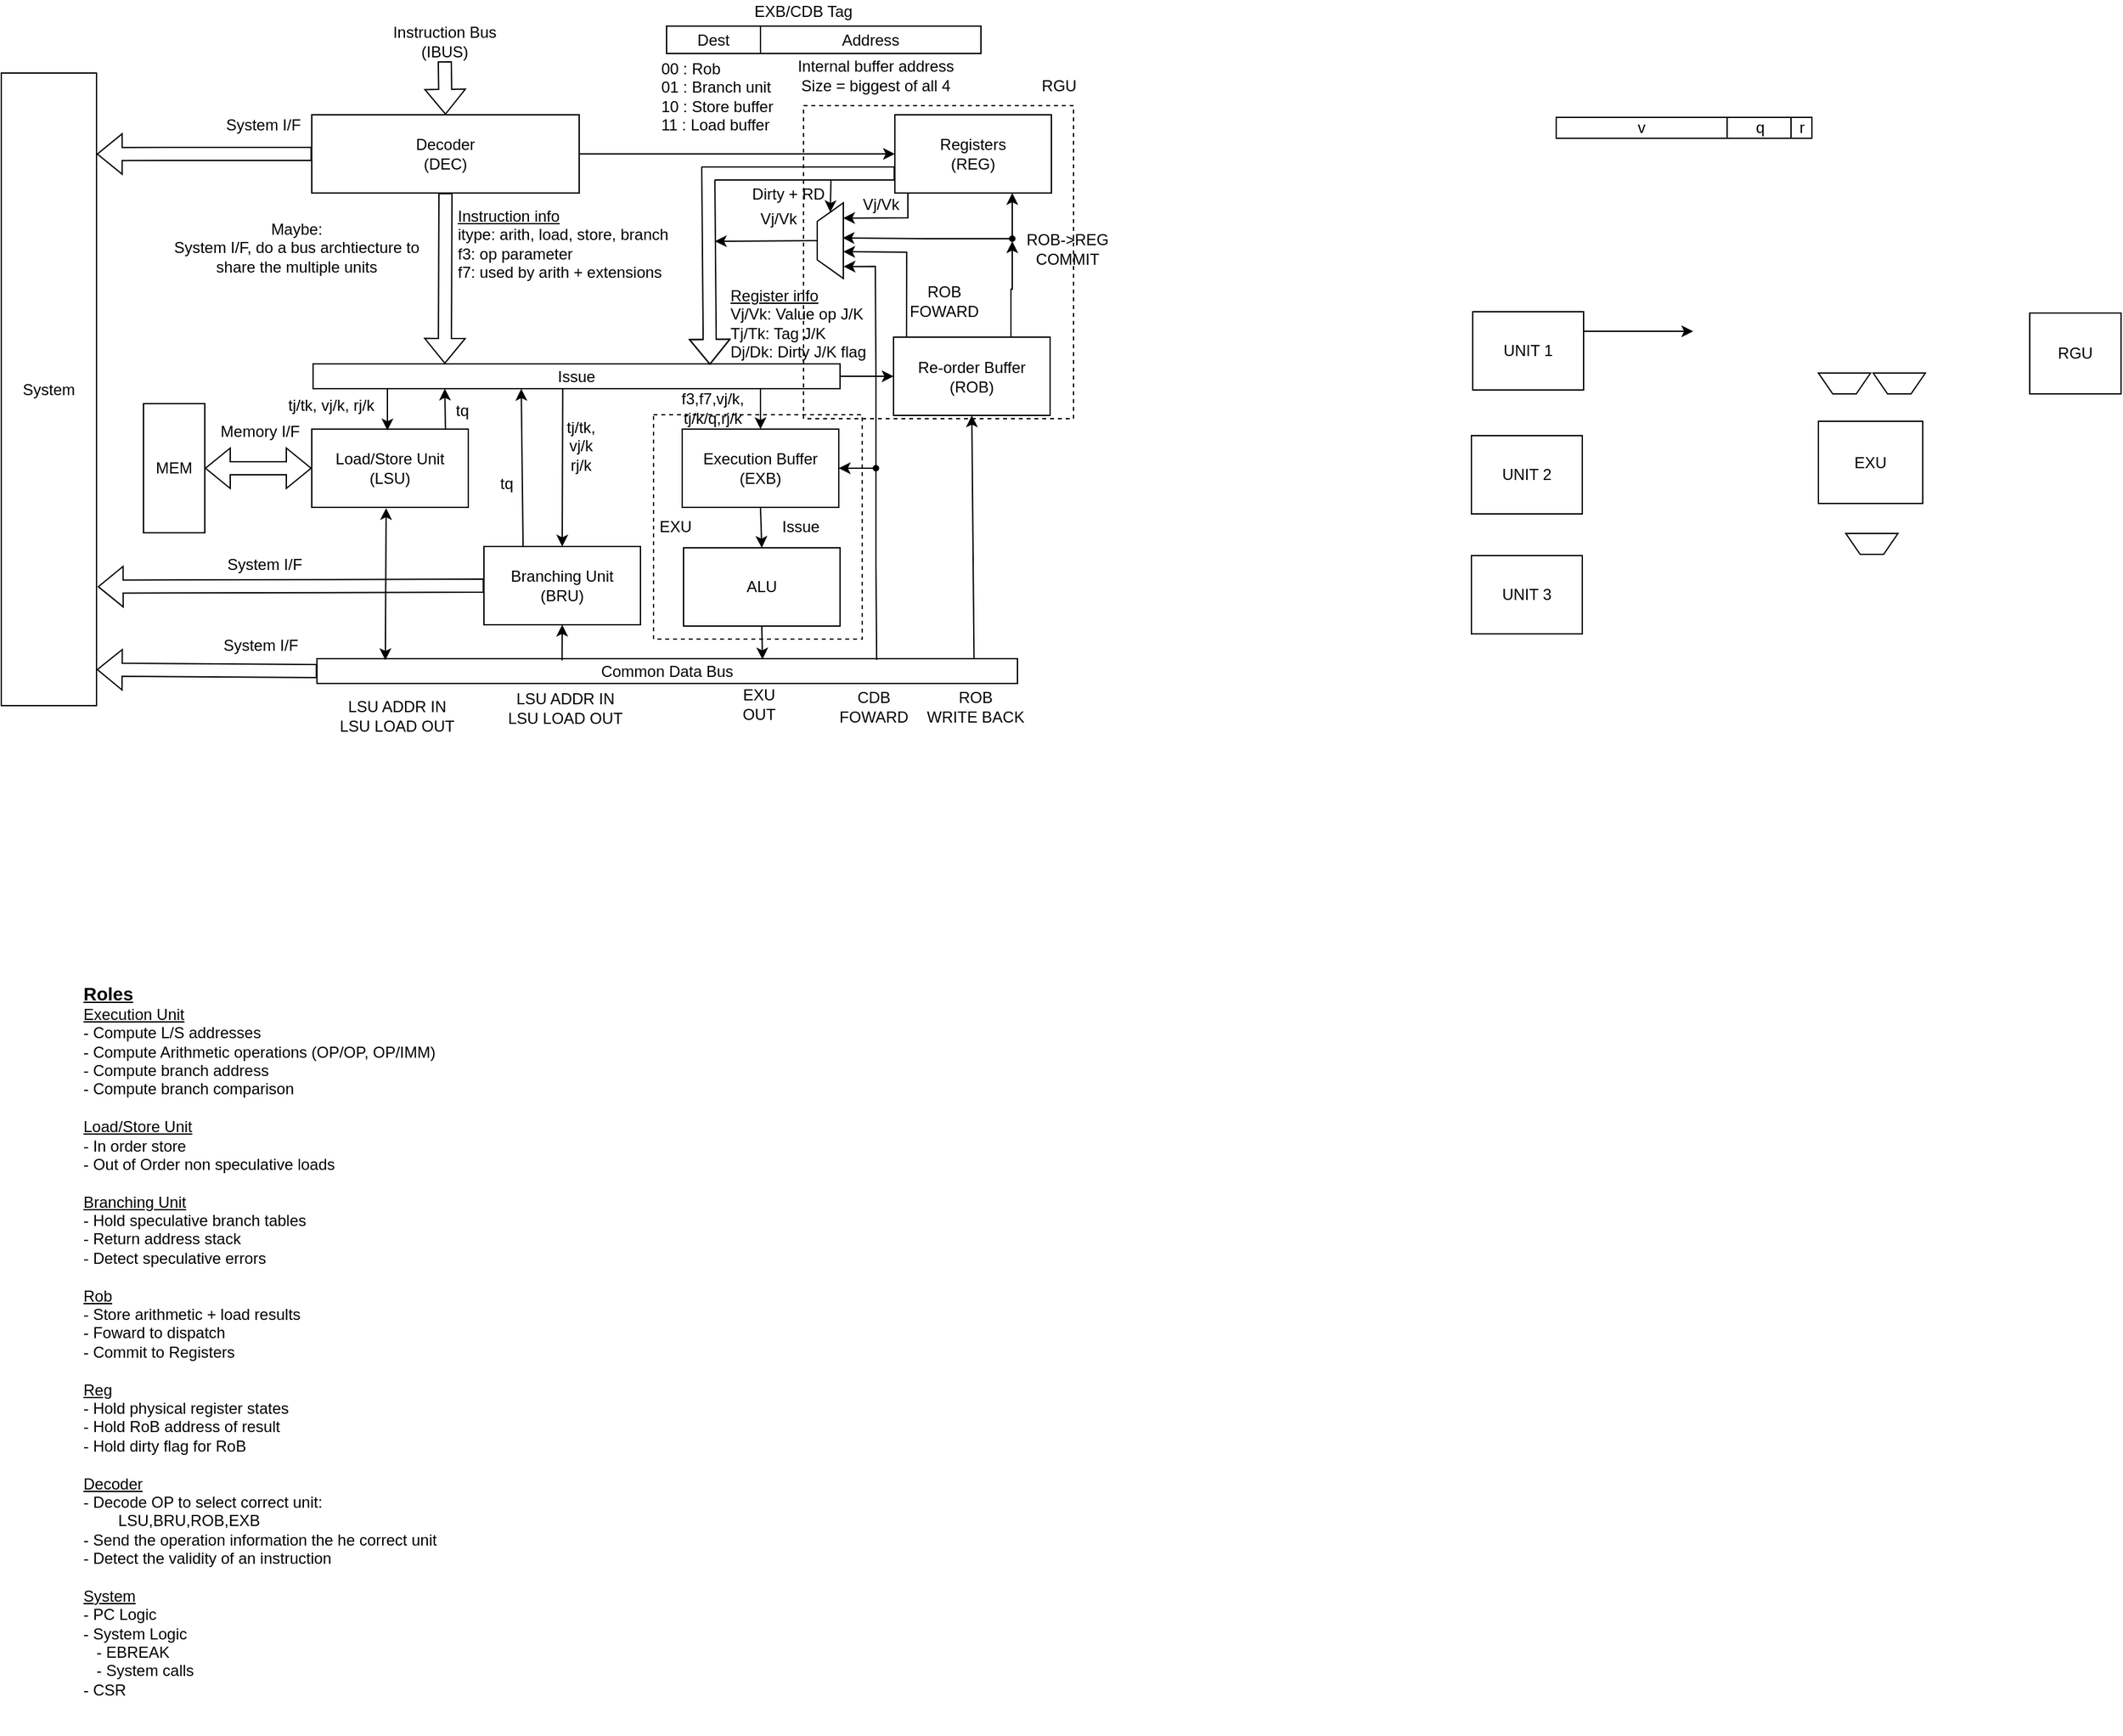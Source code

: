 <mxfile version="26.1.1">
  <diagram name="Page-1" id="hICVb3PXgQp4XZ-NFqc1">
    <mxGraphModel dx="2901" dy="1198" grid="1" gridSize="1" guides="1" tooltips="1" connect="1" arrows="1" fold="1" page="1" pageScale="1" pageWidth="827" pageHeight="1169" math="0" shadow="0">
      <root>
        <mxCell id="0" />
        <mxCell id="1" parent="0" />
        <mxCell id="ZHmpxHY_0ljdsxBPDjeW-3" value="" style="rounded=0;whiteSpace=wrap;html=1;dashed=1;fillColor=none;" parent="1" vertex="1">
          <mxGeometry x="412" y="324" width="160" height="172" as="geometry" />
        </mxCell>
        <mxCell id="N60BsP4KLaxAKNDXYo9Y-1" value="Decoder&lt;div&gt;(DEC)&lt;/div&gt;" style="rounded=0;whiteSpace=wrap;html=1;" parent="1" vertex="1">
          <mxGeometry x="150" y="94" width="205" height="60" as="geometry" />
        </mxCell>
        <mxCell id="N60BsP4KLaxAKNDXYo9Y-2" value="Load/Store Unit&lt;div&gt;(LSU)&lt;/div&gt;" style="rounded=0;whiteSpace=wrap;html=1;" parent="1" vertex="1">
          <mxGeometry x="150" y="335" width="120" height="60" as="geometry" />
        </mxCell>
        <mxCell id="N60BsP4KLaxAKNDXYo9Y-3" value="Execution Buffer&lt;div&gt;(EXB)&lt;/div&gt;" style="rounded=0;whiteSpace=wrap;html=1;" parent="1" vertex="1">
          <mxGeometry x="434" y="335" width="120" height="60" as="geometry" />
        </mxCell>
        <mxCell id="N60BsP4KLaxAKNDXYo9Y-4" value="&lt;div&gt;ALU&lt;/div&gt;" style="rounded=0;whiteSpace=wrap;html=1;" parent="1" vertex="1">
          <mxGeometry x="435" y="426" width="120" height="60" as="geometry" />
        </mxCell>
        <mxCell id="N60BsP4KLaxAKNDXYo9Y-5" value="Branching Unit&lt;div&gt;(BRU)&lt;/div&gt;" style="rounded=0;whiteSpace=wrap;html=1;" parent="1" vertex="1">
          <mxGeometry x="282" y="425" width="120" height="60" as="geometry" />
        </mxCell>
        <mxCell id="N60BsP4KLaxAKNDXYo9Y-6" value="Registers&lt;div&gt;(REG)&lt;/div&gt;" style="rounded=0;whiteSpace=wrap;html=1;" parent="1" vertex="1">
          <mxGeometry x="597" y="94" width="120" height="60" as="geometry" />
        </mxCell>
        <mxCell id="51c8BZy0nsmlWtHxJZ0q-18" style="edgeStyle=orthogonalEdgeStyle;rounded=0;orthogonalLoop=1;jettySize=auto;html=1;exitX=0.75;exitY=0;exitDx=0;exitDy=0;entryX=0.5;entryY=1;entryDx=0;entryDy=0;" parent="1" source="N60BsP4KLaxAKNDXYo9Y-7" target="51c8BZy0nsmlWtHxJZ0q-13" edge="1">
          <mxGeometry relative="1" as="geometry" />
        </mxCell>
        <mxCell id="N60BsP4KLaxAKNDXYo9Y-7" value="Re-order Buffer&lt;div&gt;(ROB)&lt;/div&gt;" style="rounded=0;whiteSpace=wrap;html=1;" parent="1" vertex="1">
          <mxGeometry x="596" y="264.5" width="120" height="60" as="geometry" />
        </mxCell>
        <mxCell id="N60BsP4KLaxAKNDXYo9Y-9" value="" style="shape=flexArrow;endArrow=classic;html=1;rounded=0;entryX=0.5;entryY=0;entryDx=0;entryDy=0;exitX=0.5;exitY=1;exitDx=0;exitDy=0;" parent="1" source="N60BsP4KLaxAKNDXYo9Y-10" target="N60BsP4KLaxAKNDXYo9Y-1" edge="1">
          <mxGeometry width="50" height="50" relative="1" as="geometry">
            <mxPoint x="279" y="28" as="sourcePoint" />
            <mxPoint x="423" y="56" as="targetPoint" />
          </mxGeometry>
        </mxCell>
        <mxCell id="N60BsP4KLaxAKNDXYo9Y-10" value="Instruction Bus (IBUS)" style="text;html=1;align=center;verticalAlign=middle;whiteSpace=wrap;rounded=0;" parent="1" vertex="1">
          <mxGeometry x="195" y="23" width="114" height="30" as="geometry" />
        </mxCell>
        <mxCell id="N60BsP4KLaxAKNDXYo9Y-12" value="ROB-&amp;gt;&lt;span style=&quot;background-color: initial;&quot;&gt;REG&lt;/span&gt;&lt;div&gt;&lt;div&gt;COMMIT&lt;/div&gt;&lt;/div&gt;" style="text;html=1;align=center;verticalAlign=middle;resizable=0;points=[];autosize=1;strokeColor=none;fillColor=none;" parent="1" vertex="1">
          <mxGeometry x="688" y="176" width="82" height="42" as="geometry" />
        </mxCell>
        <mxCell id="N60BsP4KLaxAKNDXYo9Y-17" value="" style="endArrow=classic;html=1;rounded=0;exitX=0.938;exitY=0.053;exitDx=0;exitDy=0;entryX=0.5;entryY=1;entryDx=0;entryDy=0;exitPerimeter=0;" parent="1" source="N60BsP4KLaxAKNDXYo9Y-20" target="N60BsP4KLaxAKNDXYo9Y-7" edge="1">
          <mxGeometry width="50" height="50" relative="1" as="geometry">
            <mxPoint x="687" y="434" as="sourcePoint" />
            <mxPoint x="737" y="384" as="targetPoint" />
          </mxGeometry>
        </mxCell>
        <mxCell id="N60BsP4KLaxAKNDXYo9Y-18" value="" style="endArrow=classic;html=1;rounded=0;exitX=0.5;exitY=1;exitDx=0;exitDy=0;entryX=0.5;entryY=0;entryDx=0;entryDy=0;" parent="1" source="N60BsP4KLaxAKNDXYo9Y-3" target="N60BsP4KLaxAKNDXYo9Y-4" edge="1">
          <mxGeometry width="50" height="50" relative="1" as="geometry">
            <mxPoint x="468" y="388" as="sourcePoint" />
            <mxPoint x="518" y="338" as="targetPoint" />
          </mxGeometry>
        </mxCell>
        <mxCell id="N60BsP4KLaxAKNDXYo9Y-20" value="Common Data Bus" style="rounded=0;whiteSpace=wrap;html=1;" parent="1" vertex="1">
          <mxGeometry x="154" y="511" width="537" height="19" as="geometry" />
        </mxCell>
        <mxCell id="N60BsP4KLaxAKNDXYo9Y-21" value="" style="endArrow=classic;html=1;rounded=0;exitX=0.5;exitY=1;exitDx=0;exitDy=0;entryX=0.636;entryY=0.029;entryDx=0;entryDy=0;entryPerimeter=0;" parent="1" source="N60BsP4KLaxAKNDXYo9Y-4" target="N60BsP4KLaxAKNDXYo9Y-20" edge="1">
          <mxGeometry width="50" height="50" relative="1" as="geometry">
            <mxPoint x="449" y="516" as="sourcePoint" />
            <mxPoint x="499" y="466" as="targetPoint" />
          </mxGeometry>
        </mxCell>
        <mxCell id="N60BsP4KLaxAKNDXYo9Y-24" value="" style="endArrow=classic;startArrow=classic;html=1;rounded=0;exitX=0.475;exitY=1.01;exitDx=0;exitDy=0;exitPerimeter=0;entryX=0.349;entryY=0.058;entryDx=0;entryDy=0;entryPerimeter=0;" parent="1" source="N60BsP4KLaxAKNDXYo9Y-2" edge="1">
          <mxGeometry width="50" height="50" relative="1" as="geometry">
            <mxPoint x="95" y="519" as="sourcePoint" />
            <mxPoint x="206.413" y="512.102" as="targetPoint" />
          </mxGeometry>
        </mxCell>
        <mxCell id="N60BsP4KLaxAKNDXYo9Y-25" value="" style="endArrow=classic;html=1;rounded=0;exitX=0.083;exitY=-0.003;exitDx=0;exitDy=0;entryX=0.45;entryY=1.044;entryDx=0;entryDy=0;entryPerimeter=0;exitPerimeter=0;" parent="1" source="N60BsP4KLaxAKNDXYo9Y-7" edge="1">
          <mxGeometry width="50" height="50" relative="1" as="geometry">
            <mxPoint x="607.51" y="265.64" as="sourcePoint" />
            <mxPoint x="557.49" y="199.0" as="targetPoint" />
            <Array as="points">
              <mxPoint x="606.11" y="199.4" />
            </Array>
          </mxGeometry>
        </mxCell>
        <mxCell id="N60BsP4KLaxAKNDXYo9Y-29" value="" style="verticalLabelPosition=middle;verticalAlign=middle;html=1;shape=trapezoid;perimeter=trapezoidPerimeter;whiteSpace=wrap;size=0.246;arcSize=10;flipV=1;labelPosition=center;align=center;rotation=90;" parent="1" vertex="1">
          <mxGeometry x="518.5" y="180.5" width="58" height="20" as="geometry" />
        </mxCell>
        <mxCell id="N60BsP4KLaxAKNDXYo9Y-41" value="" style="endArrow=classic;html=1;rounded=0;entryX=0.202;entryY=0.995;entryDx=0;entryDy=0;entryPerimeter=0;exitX=0.083;exitY=1.004;exitDx=0;exitDy=0;exitPerimeter=0;" parent="1" source="N60BsP4KLaxAKNDXYo9Y-6" target="N60BsP4KLaxAKNDXYo9Y-29" edge="1">
          <mxGeometry width="50" height="50" relative="1" as="geometry">
            <mxPoint x="607" y="155" as="sourcePoint" />
            <mxPoint x="543" y="209" as="targetPoint" />
            <Array as="points">
              <mxPoint x="607" y="173" />
            </Array>
          </mxGeometry>
        </mxCell>
        <mxCell id="N60BsP4KLaxAKNDXYo9Y-42" value="" style="endArrow=classic;html=1;rounded=0;exitX=1;exitY=0.5;exitDx=0;exitDy=0;entryX=0;entryY=0.5;entryDx=0;entryDy=0;" parent="1" source="N60BsP4KLaxAKNDXYo9Y-1" target="N60BsP4KLaxAKNDXYo9Y-6" edge="1">
          <mxGeometry width="50" height="50" relative="1" as="geometry">
            <mxPoint x="374" y="193" as="sourcePoint" />
            <mxPoint x="424" y="143" as="targetPoint" />
          </mxGeometry>
        </mxCell>
        <mxCell id="zuAOiJDoNJujF5NY3xr4-8" style="edgeStyle=orthogonalEdgeStyle;rounded=0;orthogonalLoop=1;jettySize=auto;html=1;entryX=0;entryY=0.5;entryDx=0;entryDy=0;" parent="1" source="N60BsP4KLaxAKNDXYo9Y-45" target="N60BsP4KLaxAKNDXYo9Y-7" edge="1">
          <mxGeometry relative="1" as="geometry" />
        </mxCell>
        <mxCell id="N60BsP4KLaxAKNDXYo9Y-45" value="Issue" style="rounded=0;whiteSpace=wrap;html=1;" parent="1" vertex="1">
          <mxGeometry x="151" y="285" width="404" height="19" as="geometry" />
        </mxCell>
        <mxCell id="N60BsP4KLaxAKNDXYo9Y-46" value="" style="shape=flexArrow;endArrow=classic;html=1;rounded=0;exitX=0.5;exitY=1;exitDx=0;exitDy=0;entryX=0.25;entryY=0;entryDx=0;entryDy=0;" parent="1" source="N60BsP4KLaxAKNDXYo9Y-1" target="N60BsP4KLaxAKNDXYo9Y-45" edge="1">
          <mxGeometry width="50" height="50" relative="1" as="geometry">
            <mxPoint x="387" y="156" as="sourcePoint" />
            <mxPoint x="387" y="211" as="targetPoint" />
          </mxGeometry>
        </mxCell>
        <mxCell id="N60BsP4KLaxAKNDXYo9Y-49" value="" style="endArrow=classic;html=1;rounded=0;exitX=0.104;exitY=0.018;exitDx=0;exitDy=0;exitPerimeter=0;entryX=0.5;entryY=1;entryDx=0;entryDy=0;" parent="1" target="N60BsP4KLaxAKNDXYo9Y-5" edge="1">
          <mxGeometry width="50" height="50" relative="1" as="geometry">
            <mxPoint x="341.848" y="512.312" as="sourcePoint" />
            <mxPoint x="323" y="465.97" as="targetPoint" />
          </mxGeometry>
        </mxCell>
        <mxCell id="N60BsP4KLaxAKNDXYo9Y-53" value="ROB&lt;div&gt;FOWARD&lt;/div&gt;" style="text;html=1;align=center;verticalAlign=middle;whiteSpace=wrap;rounded=0;" parent="1" vertex="1">
          <mxGeometry x="605" y="222" width="60" height="30" as="geometry" />
        </mxCell>
        <mxCell id="N60BsP4KLaxAKNDXYo9Y-54" value="Vj/Vk" style="text;html=1;align=center;verticalAlign=middle;whiteSpace=wrap;rounded=0;" parent="1" vertex="1">
          <mxGeometry x="571" y="153" width="31" height="20" as="geometry" />
        </mxCell>
        <mxCell id="N60BsP4KLaxAKNDXYo9Y-59" value="" style="endArrow=classic;html=1;rounded=0;entryX=0.5;entryY=0;entryDx=0;entryDy=0;exitX=0.147;exitY=0.949;exitDx=0;exitDy=0;exitPerimeter=0;" parent="1" target="N60BsP4KLaxAKNDXYo9Y-5" edge="1">
          <mxGeometry width="50" height="50" relative="1" as="geometry">
            <mxPoint x="342.388" y="304.001" as="sourcePoint" />
            <mxPoint x="337" y="299.97" as="targetPoint" />
          </mxGeometry>
        </mxCell>
        <mxCell id="N60BsP4KLaxAKNDXYo9Y-60" value="" style="endArrow=classic;html=1;rounded=0;entryX=0.5;entryY=0;entryDx=0;entryDy=0;exitX=0.147;exitY=0.949;exitDx=0;exitDy=0;exitPerimeter=0;" parent="1" edge="1">
          <mxGeometry width="50" height="50" relative="1" as="geometry">
            <mxPoint x="208" y="304" as="sourcePoint" />
            <mxPoint x="208" y="336" as="targetPoint" />
          </mxGeometry>
        </mxCell>
        <mxCell id="N60BsP4KLaxAKNDXYo9Y-61" value="" style="endArrow=classic;html=1;rounded=0;entryX=0.5;entryY=0;entryDx=0;entryDy=0;exitX=0.849;exitY=1.02;exitDx=0;exitDy=0;exitPerimeter=0;" parent="1" source="N60BsP4KLaxAKNDXYo9Y-45" target="N60BsP4KLaxAKNDXYo9Y-3" edge="1">
          <mxGeometry width="50" height="50" relative="1" as="geometry">
            <mxPoint x="494" y="304" as="sourcePoint" />
            <mxPoint x="494" y="336" as="targetPoint" />
          </mxGeometry>
        </mxCell>
        <mxCell id="N60BsP4KLaxAKNDXYo9Y-62" value="Dirty + RD" style="text;html=1;align=center;verticalAlign=middle;whiteSpace=wrap;rounded=0;" parent="1" vertex="1">
          <mxGeometry x="486" y="145" width="59" height="20" as="geometry" />
        </mxCell>
        <mxCell id="N60BsP4KLaxAKNDXYo9Y-63" value="&lt;u&gt;Instruction info&lt;/u&gt;&lt;div&gt;itype: arith, load, store, branch&lt;/div&gt;&lt;div&gt;f3: op parameter&lt;/div&gt;&lt;div&gt;f7: used by arith + extensions&amp;nbsp;&lt;/div&gt;" style="text;html=1;align=left;verticalAlign=top;whiteSpace=wrap;rounded=0;" parent="1" vertex="1">
          <mxGeometry x="260" y="158" width="172" height="115" as="geometry" />
        </mxCell>
        <mxCell id="N60BsP4KLaxAKNDXYo9Y-64" value="Vj/Vk" style="text;html=1;align=center;verticalAlign=middle;whiteSpace=wrap;rounded=0;" parent="1" vertex="1">
          <mxGeometry x="492" y="161" width="32" height="26" as="geometry" />
        </mxCell>
        <mxCell id="N60BsP4KLaxAKNDXYo9Y-65" value="" style="shape=flexArrow;endArrow=classic;html=1;rounded=0;entryX=0.753;entryY=0.036;entryDx=0;entryDy=0;entryPerimeter=0;exitX=0;exitY=0.75;exitDx=0;exitDy=0;" parent="1" source="N60BsP4KLaxAKNDXYo9Y-6" target="N60BsP4KLaxAKNDXYo9Y-45" edge="1">
          <mxGeometry width="50" height="50" relative="1" as="geometry">
            <mxPoint x="454" y="143" as="sourcePoint" />
            <mxPoint x="446" y="154" as="targetPoint" />
            <Array as="points">
              <mxPoint x="454" y="139" />
            </Array>
          </mxGeometry>
        </mxCell>
        <mxCell id="N60BsP4KLaxAKNDXYo9Y-66" value="" style="endArrow=classic;html=1;rounded=0;exitX=0.5;exitY=1;exitDx=0;exitDy=0;" parent="1" source="N60BsP4KLaxAKNDXYo9Y-29" edge="1">
          <mxGeometry width="50" height="50" relative="1" as="geometry">
            <mxPoint x="534.965" y="190.0" as="sourcePoint" />
            <mxPoint x="459.04" y="191" as="targetPoint" />
          </mxGeometry>
        </mxCell>
        <mxCell id="N60BsP4KLaxAKNDXYo9Y-67" value="" style="endArrow=classic;html=1;rounded=0;entryX=0;entryY=0.5;entryDx=0;entryDy=0;" parent="1" target="N60BsP4KLaxAKNDXYo9Y-29" edge="1">
          <mxGeometry width="50" height="50" relative="1" as="geometry">
            <mxPoint x="548" y="144" as="sourcePoint" />
            <mxPoint x="564" y="147" as="targetPoint" />
          </mxGeometry>
        </mxCell>
        <mxCell id="N60BsP4KLaxAKNDXYo9Y-68" value="&lt;div&gt;&lt;u&gt;Register info&lt;/u&gt;&lt;/div&gt;&lt;div&gt;&lt;span style=&quot;background-color: initial;&quot;&gt;Vj/Vk: Value op J/K&lt;br&gt;&lt;/span&gt;&lt;/div&gt;&lt;div&gt;&lt;span style=&quot;background-color: initial;&quot;&gt;Tj/Tk: Tag J/K&lt;/span&gt;&lt;br&gt;&lt;/div&gt;&lt;div&gt;Dj/Dk: Dirty J/K flag&lt;/div&gt;" style="text;html=1;align=left;verticalAlign=top;whiteSpace=wrap;rounded=0;" parent="1" vertex="1">
          <mxGeometry x="469" y="219" width="107" height="63" as="geometry" />
        </mxCell>
        <mxCell id="N60BsP4KLaxAKNDXYo9Y-70" value="CDB&lt;div&gt;FOWARD&lt;/div&gt;" style="text;html=1;align=center;verticalAlign=middle;whiteSpace=wrap;rounded=0;" parent="1" vertex="1">
          <mxGeometry x="551" y="533" width="60" height="30" as="geometry" />
        </mxCell>
        <mxCell id="N60BsP4KLaxAKNDXYo9Y-71" value="ROB&lt;div&gt;WRITE BACK&lt;/div&gt;" style="text;html=1;align=center;verticalAlign=middle;whiteSpace=wrap;rounded=0;" parent="1" vertex="1">
          <mxGeometry x="611" y="533" width="96" height="30" as="geometry" />
        </mxCell>
        <mxCell id="N60BsP4KLaxAKNDXYo9Y-72" value="EXU&lt;div&gt;OUT&lt;/div&gt;" style="text;html=1;align=center;verticalAlign=middle;whiteSpace=wrap;rounded=0;" parent="1" vertex="1">
          <mxGeometry x="463" y="531" width="60" height="30" as="geometry" />
        </mxCell>
        <mxCell id="N60BsP4KLaxAKNDXYo9Y-73" value="LSU ADDR IN&lt;div&gt;LSU LOAD OUT&lt;/div&gt;" style="text;html=1;align=center;verticalAlign=middle;whiteSpace=wrap;rounded=0;" parent="1" vertex="1">
          <mxGeometry x="294" y="534" width="101" height="30" as="geometry" />
        </mxCell>
        <mxCell id="N60BsP4KLaxAKNDXYo9Y-74" value="LSU ADDR IN&lt;div&gt;LSU LOAD OUT&lt;/div&gt;" style="text;html=1;align=center;verticalAlign=middle;whiteSpace=wrap;rounded=0;" parent="1" vertex="1">
          <mxGeometry x="165" y="540" width="101" height="30" as="geometry" />
        </mxCell>
        <mxCell id="N60BsP4KLaxAKNDXYo9Y-76" value="" style="shape=flexArrow;endArrow=classic;startArrow=classic;html=1;rounded=0;entryX=0;entryY=0.5;entryDx=0;entryDy=0;exitX=1;exitY=0.5;exitDx=0;exitDy=0;" parent="1" source="OZapL_WL2cgGTC7WxLqP-2" target="N60BsP4KLaxAKNDXYo9Y-2" edge="1">
          <mxGeometry width="100" height="100" relative="1" as="geometry">
            <mxPoint x="57" y="365" as="sourcePoint" />
            <mxPoint x="134" y="320" as="targetPoint" />
          </mxGeometry>
        </mxCell>
        <mxCell id="N60BsP4KLaxAKNDXYo9Y-77" value="Memory I/F" style="text;html=1;align=center;verticalAlign=middle;whiteSpace=wrap;rounded=0;" parent="1" vertex="1">
          <mxGeometry x="76" y="322" width="69" height="30" as="geometry" />
        </mxCell>
        <mxCell id="N60BsP4KLaxAKNDXYo9Y-78" value="" style="shape=flexArrow;endArrow=classic;html=1;rounded=0;exitX=0;exitY=0.5;exitDx=0;exitDy=0;entryX=1.012;entryY=0.812;entryDx=0;entryDy=0;entryPerimeter=0;" parent="1" source="N60BsP4KLaxAKNDXYo9Y-5" target="OZapL_WL2cgGTC7WxLqP-1" edge="1">
          <mxGeometry width="50" height="50" relative="1" as="geometry">
            <mxPoint x="86" y="475" as="sourcePoint" />
            <mxPoint x="60" y="456" as="targetPoint" />
          </mxGeometry>
        </mxCell>
        <mxCell id="N60BsP4KLaxAKNDXYo9Y-79" value="System I/F" style="text;html=1;align=center;verticalAlign=middle;whiteSpace=wrap;rounded=0;" parent="1" vertex="1">
          <mxGeometry x="84" y="424" width="60" height="30" as="geometry" />
        </mxCell>
        <mxCell id="51c8BZy0nsmlWtHxJZ0q-6" value="Address" style="rounded=0;whiteSpace=wrap;html=1;" parent="1" vertex="1">
          <mxGeometry x="494" y="26" width="169" height="21" as="geometry" />
        </mxCell>
        <mxCell id="51c8BZy0nsmlWtHxJZ0q-7" value="EXB/CDB Tag" style="text;html=1;align=center;verticalAlign=middle;whiteSpace=wrap;rounded=0;" parent="1" vertex="1">
          <mxGeometry x="487" y="6" width="80" height="17" as="geometry" />
        </mxCell>
        <mxCell id="51c8BZy0nsmlWtHxJZ0q-9" value="Dest" style="rounded=0;whiteSpace=wrap;html=1;" parent="1" vertex="1">
          <mxGeometry x="422" y="26" width="72" height="21" as="geometry" />
        </mxCell>
        <mxCell id="51c8BZy0nsmlWtHxJZ0q-10" value="00 : Rob&lt;div&gt;01 : Branch unit&lt;br&gt;&lt;div&gt;&lt;span style=&quot;background-color: initial;&quot;&gt;10 : Store buffer&lt;/span&gt;&lt;br&gt;&lt;/div&gt;&lt;/div&gt;&lt;div&gt;&lt;div&gt;11 : Load buffer&lt;/div&gt;&lt;/div&gt;" style="text;html=1;align=left;verticalAlign=middle;whiteSpace=wrap;rounded=0;" parent="1" vertex="1">
          <mxGeometry x="416" y="50" width="97" height="59" as="geometry" />
        </mxCell>
        <mxCell id="51c8BZy0nsmlWtHxJZ0q-11" value="Internal buffer address&lt;div&gt;Size = biggest of all 4&lt;/div&gt;" style="text;html=1;align=center;verticalAlign=middle;whiteSpace=wrap;rounded=0;" parent="1" vertex="1">
          <mxGeometry x="520" y="49" width="125" height="30" as="geometry" />
        </mxCell>
        <mxCell id="51c8BZy0nsmlWtHxJZ0q-13" value="" style="ellipse;whiteSpace=wrap;html=1;aspect=fixed;fillColor=#000000;" parent="1" vertex="1">
          <mxGeometry x="685" y="187" width="4" height="4" as="geometry" />
        </mxCell>
        <mxCell id="51c8BZy0nsmlWtHxJZ0q-16" style="edgeStyle=orthogonalEdgeStyle;rounded=0;orthogonalLoop=1;jettySize=auto;html=1;entryX=0.75;entryY=1;entryDx=0;entryDy=0;" parent="1" source="51c8BZy0nsmlWtHxJZ0q-13" target="N60BsP4KLaxAKNDXYo9Y-6" edge="1">
          <mxGeometry relative="1" as="geometry" />
        </mxCell>
        <mxCell id="51c8BZy0nsmlWtHxJZ0q-19" style="edgeStyle=orthogonalEdgeStyle;rounded=0;orthogonalLoop=1;jettySize=auto;html=1;entryX=0.464;entryY=0.972;entryDx=0;entryDy=0;entryPerimeter=0;" parent="1" source="51c8BZy0nsmlWtHxJZ0q-13" target="N60BsP4KLaxAKNDXYo9Y-29" edge="1">
          <mxGeometry relative="1" as="geometry" />
        </mxCell>
        <mxCell id="51c8BZy0nsmlWtHxJZ0q-21" value="" style="shape=flexArrow;endArrow=classic;html=1;rounded=0;exitX=0;exitY=0.5;exitDx=0;exitDy=0;entryX=1.002;entryY=0.128;entryDx=0;entryDy=0;entryPerimeter=0;" parent="1" source="N60BsP4KLaxAKNDXYo9Y-1" target="OZapL_WL2cgGTC7WxLqP-1" edge="1">
          <mxGeometry width="50" height="50" relative="1" as="geometry">
            <mxPoint x="123" y="128" as="sourcePoint" />
            <mxPoint x="57" y="124" as="targetPoint" />
          </mxGeometry>
        </mxCell>
        <mxCell id="51c8BZy0nsmlWtHxJZ0q-22" value="System I/F" style="text;html=1;align=center;verticalAlign=middle;whiteSpace=wrap;rounded=0;" parent="1" vertex="1">
          <mxGeometry x="83" y="87" width="60" height="30" as="geometry" />
        </mxCell>
        <mxCell id="51c8BZy0nsmlWtHxJZ0q-23" value="&lt;div&gt;&lt;b&gt;&lt;font style=&quot;font-size: 14px;&quot;&gt;&lt;u&gt;Roles&lt;/u&gt;&lt;/font&gt;&lt;/b&gt;&lt;/div&gt;&lt;u&gt;Execution Unit&lt;/u&gt;&lt;div&gt;- Compute L/S addresses&lt;/div&gt;&lt;div&gt;- Compute Arithmetic operations (OP/OP, OP/IMM)&lt;/div&gt;&lt;div&gt;- Compute branch address&lt;/div&gt;&lt;div&gt;- Compute branch comparison&lt;/div&gt;&lt;div&gt;&lt;br&gt;&lt;/div&gt;&lt;div&gt;&lt;u&gt;Load/Store Unit&lt;/u&gt;&lt;/div&gt;&lt;div&gt;- In order store&lt;/div&gt;&lt;div&gt;- Out of Order non speculative loads&lt;/div&gt;&lt;div&gt;&lt;br&gt;&lt;/div&gt;&lt;div&gt;&lt;u&gt;Branching Unit&lt;/u&gt;&lt;/div&gt;&lt;div&gt;- Hold speculative branch tables&lt;/div&gt;&lt;div&gt;- Return address stack&lt;/div&gt;&lt;div&gt;- Detect speculative errors&lt;/div&gt;&lt;div&gt;&lt;br&gt;&lt;/div&gt;&lt;div&gt;&lt;u&gt;Rob&lt;/u&gt;&lt;/div&gt;&lt;div&gt;- Store arithmetic + load results&lt;/div&gt;&lt;div&gt;- Foward to dispatch&lt;/div&gt;&lt;div&gt;- Commit to Registers&lt;/div&gt;&lt;div&gt;&lt;br&gt;&lt;/div&gt;&lt;div&gt;&lt;u&gt;Reg&lt;/u&gt;&lt;/div&gt;&lt;div&gt;- Hold physical register states&lt;/div&gt;&lt;div&gt;- Hold RoB address of result&lt;/div&gt;&lt;div&gt;- Hold dirty flag for RoB&lt;/div&gt;&lt;div&gt;&lt;br&gt;&lt;/div&gt;&lt;div&gt;&lt;u&gt;Decoder&lt;/u&gt;&lt;/div&gt;&lt;div&gt;- Decode OP to select correct unit:&lt;/div&gt;&lt;div&gt;&lt;span style=&quot;white-space: pre;&quot;&gt;&#x9;&lt;/span&gt;LSU,BRU,ROB,EXB&lt;/div&gt;&lt;div&gt;- Send the operation information the he correct unit&lt;/div&gt;&lt;div&gt;- Detect the validity of an instruction&lt;/div&gt;&lt;div&gt;&lt;br&gt;&lt;/div&gt;&lt;div&gt;&lt;u&gt;System&lt;/u&gt;&lt;/div&gt;&lt;div&gt;- PC Logic&lt;/div&gt;&lt;div&gt;- System Logic&lt;/div&gt;&lt;div&gt;&amp;nbsp; &amp;nbsp;- EBREAK&lt;/div&gt;&lt;div&gt;&amp;nbsp; &amp;nbsp;- System calls&lt;/div&gt;&lt;div&gt;- CSR&lt;/div&gt;" style="text;html=1;align=left;verticalAlign=top;whiteSpace=wrap;rounded=0;" parent="1" vertex="1">
          <mxGeometry x="-27" y="753" width="765" height="583" as="geometry" />
        </mxCell>
        <mxCell id="51c8BZy0nsmlWtHxJZ0q-24" value="" style="shape=flexArrow;endArrow=classic;html=1;rounded=0;exitX=0;exitY=0.5;exitDx=0;exitDy=0;entryX=1.002;entryY=0.943;entryDx=0;entryDy=0;entryPerimeter=0;" parent="1" source="N60BsP4KLaxAKNDXYo9Y-20" target="OZapL_WL2cgGTC7WxLqP-1" edge="1">
          <mxGeometry width="50" height="50" relative="1" as="geometry">
            <mxPoint x="141" y="518" as="sourcePoint" />
            <mxPoint x="57" y="521" as="targetPoint" />
          </mxGeometry>
        </mxCell>
        <mxCell id="51c8BZy0nsmlWtHxJZ0q-25" value="System I/F" style="text;html=1;align=center;verticalAlign=middle;whiteSpace=wrap;rounded=0;" parent="1" vertex="1">
          <mxGeometry x="81" y="486" width="60" height="30" as="geometry" />
        </mxCell>
        <mxCell id="51c8BZy0nsmlWtHxJZ0q-27" value="Maybe:&lt;div&gt;System I/F, do a bus archtiecture to share the multiple units&lt;/div&gt;" style="text;html=1;align=center;verticalAlign=middle;whiteSpace=wrap;rounded=0;" parent="1" vertex="1">
          <mxGeometry x="40" y="161" width="197" height="70" as="geometry" />
        </mxCell>
        <mxCell id="zuAOiJDoNJujF5NY3xr4-4" style="edgeStyle=orthogonalEdgeStyle;rounded=0;orthogonalLoop=1;jettySize=auto;html=1;entryX=1;entryY=0.5;entryDx=0;entryDy=0;" parent="1" source="zuAOiJDoNJujF5NY3xr4-1" target="N60BsP4KLaxAKNDXYo9Y-3" edge="1">
          <mxGeometry relative="1" as="geometry" />
        </mxCell>
        <mxCell id="zuAOiJDoNJujF5NY3xr4-6" style="edgeStyle=orthogonalEdgeStyle;rounded=0;orthogonalLoop=1;jettySize=auto;html=1;entryX=0.842;entryY=1.012;entryDx=0;entryDy=0;entryPerimeter=0;" parent="1" source="zuAOiJDoNJujF5NY3xr4-1" target="N60BsP4KLaxAKNDXYo9Y-29" edge="1">
          <mxGeometry relative="1" as="geometry">
            <Array as="points">
              <mxPoint x="583" y="291" />
              <mxPoint x="582" y="291" />
              <mxPoint x="582" y="210" />
            </Array>
          </mxGeometry>
        </mxCell>
        <mxCell id="zuAOiJDoNJujF5NY3xr4-1" value="" style="ellipse;whiteSpace=wrap;html=1;aspect=fixed;fillColor=#000000;" parent="1" vertex="1">
          <mxGeometry x="580.5" y="363" width="4" height="4" as="geometry" />
        </mxCell>
        <mxCell id="zuAOiJDoNJujF5NY3xr4-5" style="edgeStyle=orthogonalEdgeStyle;rounded=0;orthogonalLoop=1;jettySize=auto;html=1;exitX=0.5;exitY=1;exitDx=0;exitDy=0;entryX=0.799;entryY=0.053;entryDx=0;entryDy=0;entryPerimeter=0;endArrow=none;endFill=0;" parent="1" source="zuAOiJDoNJujF5NY3xr4-1" target="N60BsP4KLaxAKNDXYo9Y-20" edge="1">
          <mxGeometry relative="1" as="geometry" />
        </mxCell>
        <mxCell id="-nfbzxMUDmahgbwtfxQF-1" value="" style="endArrow=classic;html=1;rounded=0;exitX=0.854;exitY=0.007;exitDx=0;exitDy=0;entryX=0.25;entryY=1;entryDx=0;entryDy=0;exitPerimeter=0;" parent="1" source="N60BsP4KLaxAKNDXYo9Y-2" target="N60BsP4KLaxAKNDXYo9Y-45" edge="1">
          <mxGeometry width="50" height="50" relative="1" as="geometry">
            <mxPoint x="314" y="373" as="sourcePoint" />
            <mxPoint x="364" y="323" as="targetPoint" />
            <Array as="points" />
          </mxGeometry>
        </mxCell>
        <mxCell id="-nfbzxMUDmahgbwtfxQF-2" value="tq" style="text;html=1;align=center;verticalAlign=middle;whiteSpace=wrap;rounded=0;" parent="1" vertex="1">
          <mxGeometry x="257" y="314" width="17" height="13" as="geometry" />
        </mxCell>
        <mxCell id="-nfbzxMUDmahgbwtfxQF-3" value="" style="endArrow=classic;html=1;rounded=0;exitX=0.25;exitY=0;exitDx=0;exitDy=0;entryX=0.395;entryY=1.009;entryDx=0;entryDy=0;entryPerimeter=0;" parent="1" source="N60BsP4KLaxAKNDXYo9Y-5" target="N60BsP4KLaxAKNDXYo9Y-45" edge="1">
          <mxGeometry width="50" height="50" relative="1" as="geometry">
            <mxPoint x="311" y="373" as="sourcePoint" />
            <mxPoint x="311" y="342" as="targetPoint" />
            <Array as="points" />
          </mxGeometry>
        </mxCell>
        <mxCell id="-nfbzxMUDmahgbwtfxQF-4" value="tq" style="text;html=1;align=center;verticalAlign=middle;whiteSpace=wrap;rounded=0;" parent="1" vertex="1">
          <mxGeometry x="291" y="370" width="17" height="13" as="geometry" />
        </mxCell>
        <mxCell id="-nfbzxMUDmahgbwtfxQF-7" value="f3,f7,vj/k,&lt;div&gt;tj/k/q,rj/k&lt;/div&gt;" style="text;html=1;align=center;verticalAlign=middle;whiteSpace=wrap;rounded=0;" parent="1" vertex="1">
          <mxGeometry x="432" y="303" width="51" height="31" as="geometry" />
        </mxCell>
        <mxCell id="-nfbzxMUDmahgbwtfxQF-8" value="tj/tk,&lt;div&gt;vj/k&lt;/div&gt;&lt;div&gt;rj/k&lt;/div&gt;" style="text;html=1;align=center;verticalAlign=middle;whiteSpace=wrap;rounded=0;" parent="1" vertex="1">
          <mxGeometry x="342" y="326" width="29" height="44" as="geometry" />
        </mxCell>
        <mxCell id="-nfbzxMUDmahgbwtfxQF-12" value="Issue" style="text;html=1;align=center;verticalAlign=middle;whiteSpace=wrap;rounded=0;" parent="1" vertex="1">
          <mxGeometry x="506" y="402" width="38" height="15" as="geometry" />
        </mxCell>
        <mxCell id="-nfbzxMUDmahgbwtfxQF-13" value="tj/tk,&amp;nbsp;&lt;span style=&quot;background-color: initial;&quot;&gt;vj/k,&amp;nbsp;&lt;/span&gt;&lt;span style=&quot;background-color: initial;&quot;&gt;rj/k&lt;/span&gt;" style="text;html=1;align=center;verticalAlign=middle;whiteSpace=wrap;rounded=0;" parent="1" vertex="1">
          <mxGeometry x="131" y="305" width="68" height="24.5" as="geometry" />
        </mxCell>
        <mxCell id="OZapL_WL2cgGTC7WxLqP-1" value="System" style="rounded=0;whiteSpace=wrap;html=1;" parent="1" vertex="1">
          <mxGeometry x="-88" y="62" width="73" height="485" as="geometry" />
        </mxCell>
        <mxCell id="OZapL_WL2cgGTC7WxLqP-2" value="MEM" style="rounded=0;whiteSpace=wrap;html=1;" parent="1" vertex="1">
          <mxGeometry x="21" y="315.5" width="47" height="99" as="geometry" />
        </mxCell>
        <mxCell id="ZHmpxHY_0ljdsxBPDjeW-4" value="EXU" style="text;html=1;align=center;verticalAlign=middle;whiteSpace=wrap;rounded=0;" parent="1" vertex="1">
          <mxGeometry x="399" y="394.5" width="60" height="30" as="geometry" />
        </mxCell>
        <mxCell id="ZHmpxHY_0ljdsxBPDjeW-5" value="" style="rounded=0;whiteSpace=wrap;html=1;dashed=1;fillColor=none;" parent="1" vertex="1">
          <mxGeometry x="527" y="87" width="207" height="240" as="geometry" />
        </mxCell>
        <mxCell id="ZHmpxHY_0ljdsxBPDjeW-6" value="RGU" style="text;html=1;align=center;verticalAlign=middle;whiteSpace=wrap;rounded=0;" parent="1" vertex="1">
          <mxGeometry x="693" y="57" width="60" height="30" as="geometry" />
        </mxCell>
        <mxCell id="hNsooHU5XMK6u8OXqFl1-1" value="UNIT 1" style="rounded=0;whiteSpace=wrap;html=1;" parent="1" vertex="1">
          <mxGeometry x="1040" y="245" width="85" height="60" as="geometry" />
        </mxCell>
        <mxCell id="hNsooHU5XMK6u8OXqFl1-4" value="" style="rounded=0;whiteSpace=wrap;html=1;" parent="1" vertex="1">
          <mxGeometry x="1104" y="96" width="131" height="16" as="geometry" />
        </mxCell>
        <mxCell id="hNsooHU5XMK6u8OXqFl1-5" value="" style="rounded=0;whiteSpace=wrap;html=1;" parent="1" vertex="1">
          <mxGeometry x="1235" y="96" width="49" height="16" as="geometry" />
        </mxCell>
        <mxCell id="hNsooHU5XMK6u8OXqFl1-6" value="" style="rounded=0;whiteSpace=wrap;html=1;" parent="1" vertex="1">
          <mxGeometry x="1284" y="96" width="16" height="16" as="geometry" />
        </mxCell>
        <mxCell id="hNsooHU5XMK6u8OXqFl1-7" value="r" style="text;html=1;align=center;verticalAlign=middle;whiteSpace=wrap;rounded=0;" parent="1" vertex="1">
          <mxGeometry x="1289" y="98.5" width="7" height="11" as="geometry" />
        </mxCell>
        <mxCell id="hNsooHU5XMK6u8OXqFl1-8" value="q" style="text;html=1;align=center;verticalAlign=middle;whiteSpace=wrap;rounded=0;" parent="1" vertex="1">
          <mxGeometry x="1256" y="96.75" width="9" height="14.5" as="geometry" />
        </mxCell>
        <mxCell id="hNsooHU5XMK6u8OXqFl1-9" value="v" style="text;html=1;align=center;verticalAlign=middle;whiteSpace=wrap;rounded=0;" parent="1" vertex="1">
          <mxGeometry x="1165" y="98.5" width="9" height="11" as="geometry" />
        </mxCell>
        <mxCell id="hNsooHU5XMK6u8OXqFl1-10" value="EXU" style="rounded=0;whiteSpace=wrap;html=1;" parent="1" vertex="1">
          <mxGeometry x="1305" y="329" width="80" height="63" as="geometry" />
        </mxCell>
        <mxCell id="hNsooHU5XMK6u8OXqFl1-12" value="UNIT 2" style="rounded=0;whiteSpace=wrap;html=1;" parent="1" vertex="1">
          <mxGeometry x="1039" y="340" width="85" height="60" as="geometry" />
        </mxCell>
        <mxCell id="hNsooHU5XMK6u8OXqFl1-14" value="UNIT 3" style="rounded=0;whiteSpace=wrap;html=1;" parent="1" vertex="1">
          <mxGeometry x="1039" y="432" width="85" height="60" as="geometry" />
        </mxCell>
        <mxCell id="hNsooHU5XMK6u8OXqFl1-15" value="" style="endArrow=classic;html=1;rounded=0;exitX=1;exitY=0.25;exitDx=0;exitDy=0;" parent="1" source="hNsooHU5XMK6u8OXqFl1-1" edge="1">
          <mxGeometry width="50" height="50" relative="1" as="geometry">
            <mxPoint x="1162" y="277" as="sourcePoint" />
            <mxPoint x="1209" y="260" as="targetPoint" />
          </mxGeometry>
        </mxCell>
        <mxCell id="hNsooHU5XMK6u8OXqFl1-17" value="" style="shape=trapezoid;perimeter=trapezoidPerimeter;whiteSpace=wrap;html=1;fixedSize=1;size=11;rotation=-180;" parent="1" vertex="1">
          <mxGeometry x="1305" y="292" width="40" height="16" as="geometry" />
        </mxCell>
        <mxCell id="hNsooHU5XMK6u8OXqFl1-18" value="RGU" style="rounded=0;whiteSpace=wrap;html=1;" parent="1" vertex="1">
          <mxGeometry x="1467" y="246" width="70" height="62" as="geometry" />
        </mxCell>
        <mxCell id="hNsooHU5XMK6u8OXqFl1-20" value="" style="shape=trapezoid;perimeter=trapezoidPerimeter;whiteSpace=wrap;html=1;fixedSize=1;size=11;rotation=-180;" parent="1" vertex="1">
          <mxGeometry x="1347" y="292" width="40" height="16" as="geometry" />
        </mxCell>
        <mxCell id="hNsooHU5XMK6u8OXqFl1-21" value="" style="shape=trapezoid;perimeter=trapezoidPerimeter;whiteSpace=wrap;html=1;fixedSize=1;size=11;rotation=-180;" parent="1" vertex="1">
          <mxGeometry x="1326" y="415" width="40" height="16" as="geometry" />
        </mxCell>
      </root>
    </mxGraphModel>
  </diagram>
</mxfile>
